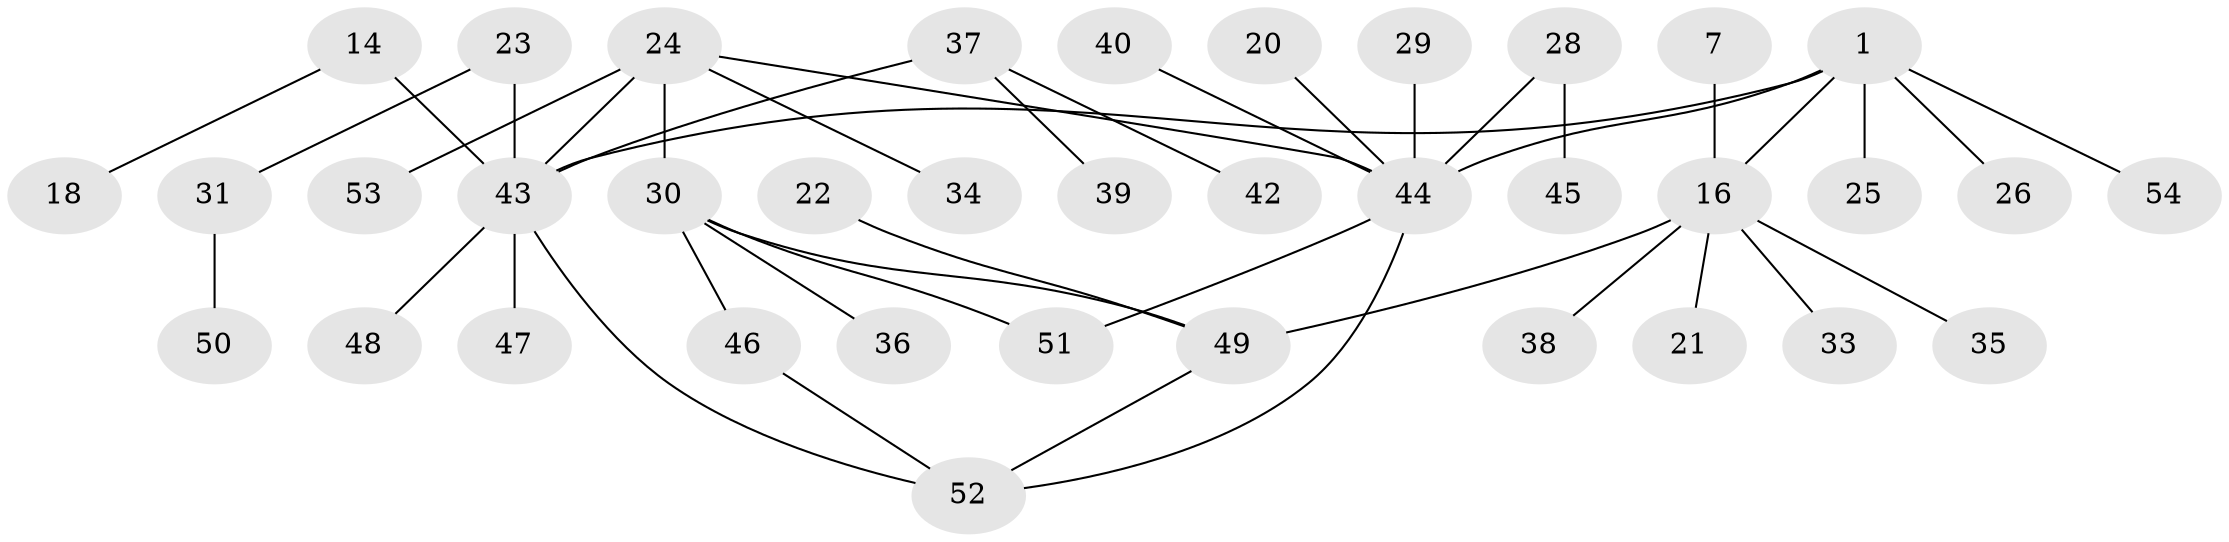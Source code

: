 // original degree distribution, {8: 0.018518518518518517, 6: 0.037037037037037035, 7: 0.05555555555555555, 2: 0.2037037037037037, 4: 0.07407407407407407, 1: 0.4444444444444444, 3: 0.14814814814814814, 5: 0.018518518518518517}
// Generated by graph-tools (version 1.1) at 2025/51/03/04/25 21:51:30]
// undirected, 37 vertices, 42 edges
graph export_dot {
graph [start="1"]
  node [color=gray90,style=filled];
  1;
  7;
  14;
  16 [super="+8"];
  18;
  20;
  21;
  22;
  23;
  24;
  25;
  26;
  28;
  29;
  30 [super="+27"];
  31;
  33;
  34;
  35;
  36;
  37 [super="+19"];
  38;
  39;
  40;
  42;
  43 [super="+6+32"];
  44 [super="+3"];
  45;
  46;
  47;
  48;
  49 [super="+13+41"];
  50;
  51;
  52;
  53;
  54 [super="+4"];
  1 -- 25;
  1 -- 26;
  1 -- 43 [weight=3];
  1 -- 44;
  1 -- 16;
  1 -- 54;
  7 -- 16;
  14 -- 18;
  14 -- 43 [weight=2];
  16 -- 35;
  16 -- 49 [weight=3];
  16 -- 33;
  16 -- 38;
  16 -- 21;
  20 -- 44;
  22 -- 49;
  23 -- 31;
  23 -- 43;
  24 -- 30 [weight=2];
  24 -- 34;
  24 -- 43 [weight=2];
  24 -- 53;
  24 -- 44;
  28 -- 45;
  28 -- 44;
  29 -- 44;
  30 -- 36;
  30 -- 49;
  30 -- 51;
  30 -- 46;
  31 -- 50;
  37 -- 39;
  37 -- 42;
  37 -- 43;
  40 -- 44;
  43 -- 48;
  43 -- 47;
  43 -- 52;
  44 -- 51;
  44 -- 52;
  46 -- 52;
  49 -- 52;
}

